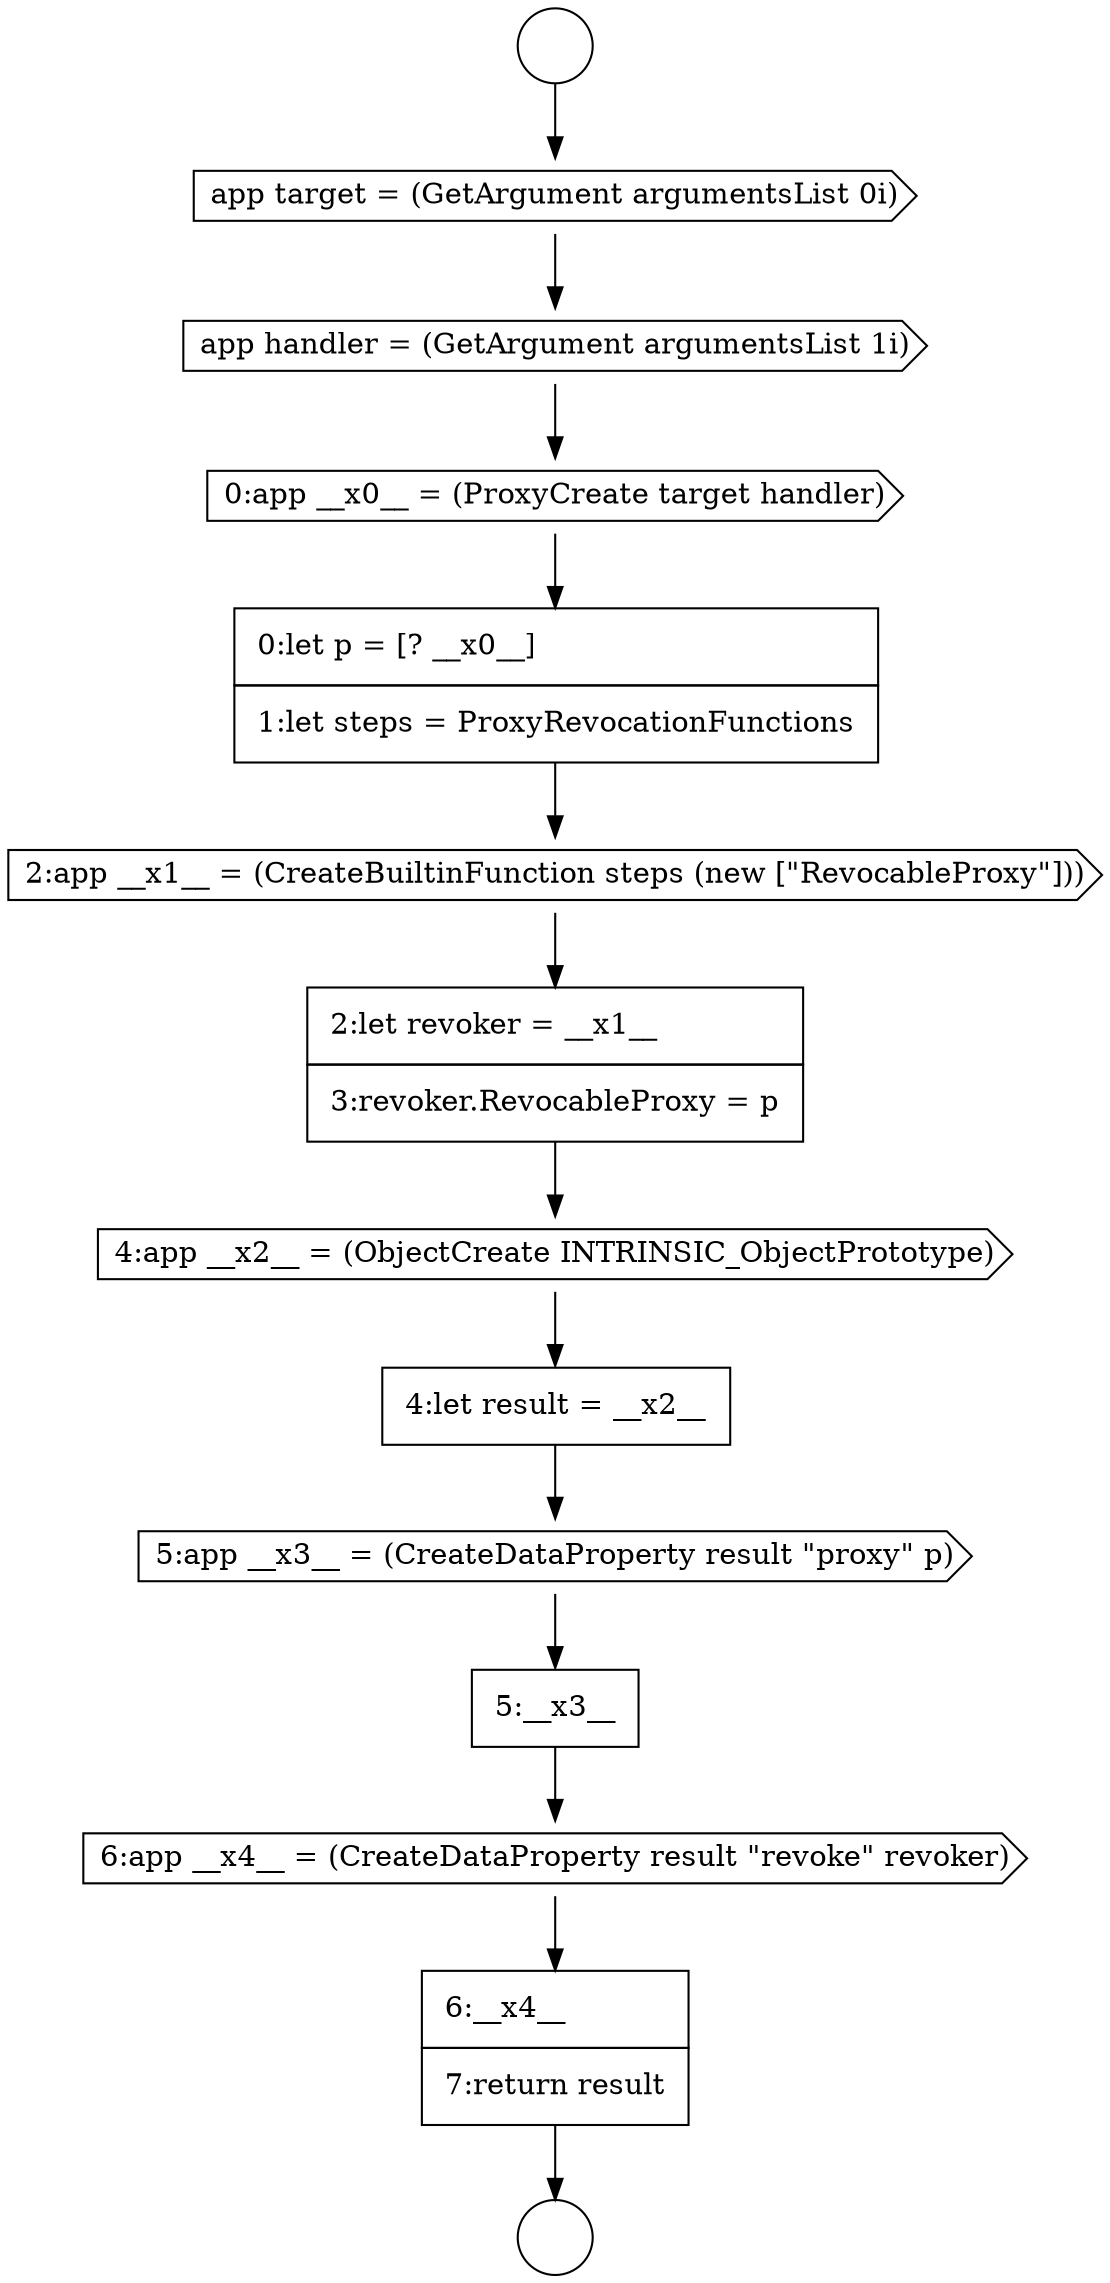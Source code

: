 digraph {
  node17779 [shape=none, margin=0, label=<<font color="black">
    <table border="0" cellborder="1" cellspacing="0" cellpadding="10">
      <tr><td align="left">5:__x3__</td></tr>
    </table>
  </font>> color="black" fillcolor="white" style=filled]
  node17773 [shape=none, margin=0, label=<<font color="black">
    <table border="0" cellborder="1" cellspacing="0" cellpadding="10">
      <tr><td align="left">0:let p = [? __x0__]</td></tr>
      <tr><td align="left">1:let steps = ProxyRevocationFunctions</td></tr>
    </table>
  </font>> color="black" fillcolor="white" style=filled]
  node17770 [shape=cds, label=<<font color="black">app target = (GetArgument argumentsList 0i)</font>> color="black" fillcolor="white" style=filled]
  node17780 [shape=cds, label=<<font color="black">6:app __x4__ = (CreateDataProperty result &quot;revoke&quot; revoker)</font>> color="black" fillcolor="white" style=filled]
  node17781 [shape=none, margin=0, label=<<font color="black">
    <table border="0" cellborder="1" cellspacing="0" cellpadding="10">
      <tr><td align="left">6:__x4__</td></tr>
      <tr><td align="left">7:return result</td></tr>
    </table>
  </font>> color="black" fillcolor="white" style=filled]
  node17768 [shape=circle label=" " color="black" fillcolor="white" style=filled]
  node17777 [shape=none, margin=0, label=<<font color="black">
    <table border="0" cellborder="1" cellspacing="0" cellpadding="10">
      <tr><td align="left">4:let result = __x2__</td></tr>
    </table>
  </font>> color="black" fillcolor="white" style=filled]
  node17772 [shape=cds, label=<<font color="black">0:app __x0__ = (ProxyCreate target handler)</font>> color="black" fillcolor="white" style=filled]
  node17775 [shape=none, margin=0, label=<<font color="black">
    <table border="0" cellborder="1" cellspacing="0" cellpadding="10">
      <tr><td align="left">2:let revoker = __x1__</td></tr>
      <tr><td align="left">3:revoker.RevocableProxy = p</td></tr>
    </table>
  </font>> color="black" fillcolor="white" style=filled]
  node17778 [shape=cds, label=<<font color="black">5:app __x3__ = (CreateDataProperty result &quot;proxy&quot; p)</font>> color="black" fillcolor="white" style=filled]
  node17771 [shape=cds, label=<<font color="black">app handler = (GetArgument argumentsList 1i)</font>> color="black" fillcolor="white" style=filled]
  node17774 [shape=cds, label=<<font color="black">2:app __x1__ = (CreateBuiltinFunction steps (new [&quot;RevocableProxy&quot;]))</font>> color="black" fillcolor="white" style=filled]
  node17776 [shape=cds, label=<<font color="black">4:app __x2__ = (ObjectCreate INTRINSIC_ObjectPrototype)</font>> color="black" fillcolor="white" style=filled]
  node17769 [shape=circle label=" " color="black" fillcolor="white" style=filled]
  node17781 -> node17769 [ color="black"]
  node17779 -> node17780 [ color="black"]
  node17768 -> node17770 [ color="black"]
  node17771 -> node17772 [ color="black"]
  node17774 -> node17775 [ color="black"]
  node17776 -> node17777 [ color="black"]
  node17772 -> node17773 [ color="black"]
  node17777 -> node17778 [ color="black"]
  node17778 -> node17779 [ color="black"]
  node17770 -> node17771 [ color="black"]
  node17775 -> node17776 [ color="black"]
  node17773 -> node17774 [ color="black"]
  node17780 -> node17781 [ color="black"]
}
